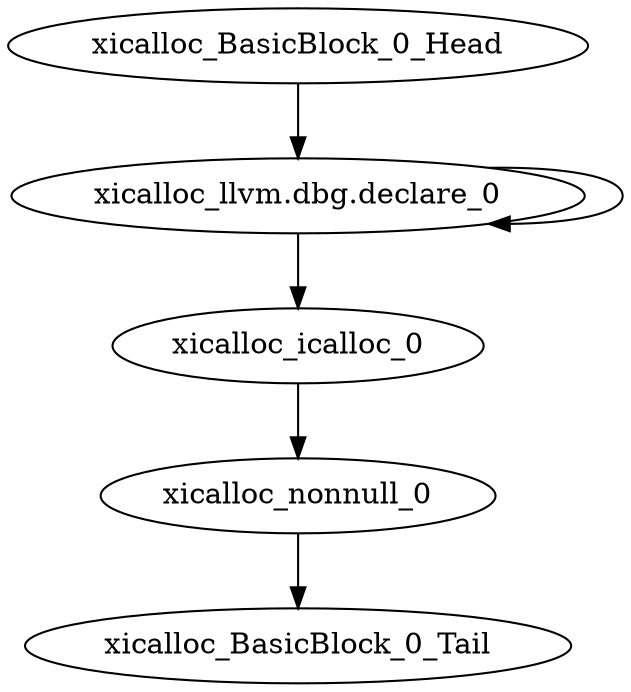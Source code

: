 digraph G {
    "xicalloc_nonnull_0" -> "xicalloc_BasicBlock_0_Tail"
    "xicalloc_icalloc_0" -> "xicalloc_nonnull_0"
    "xicalloc_BasicBlock_0_Head" -> "xicalloc_llvm.dbg.declare_0"
    "xicalloc_llvm.dbg.declare_0" -> "xicalloc_icalloc_0"
    "xicalloc_llvm.dbg.declare_0" -> "xicalloc_llvm.dbg.declare_0"
}
